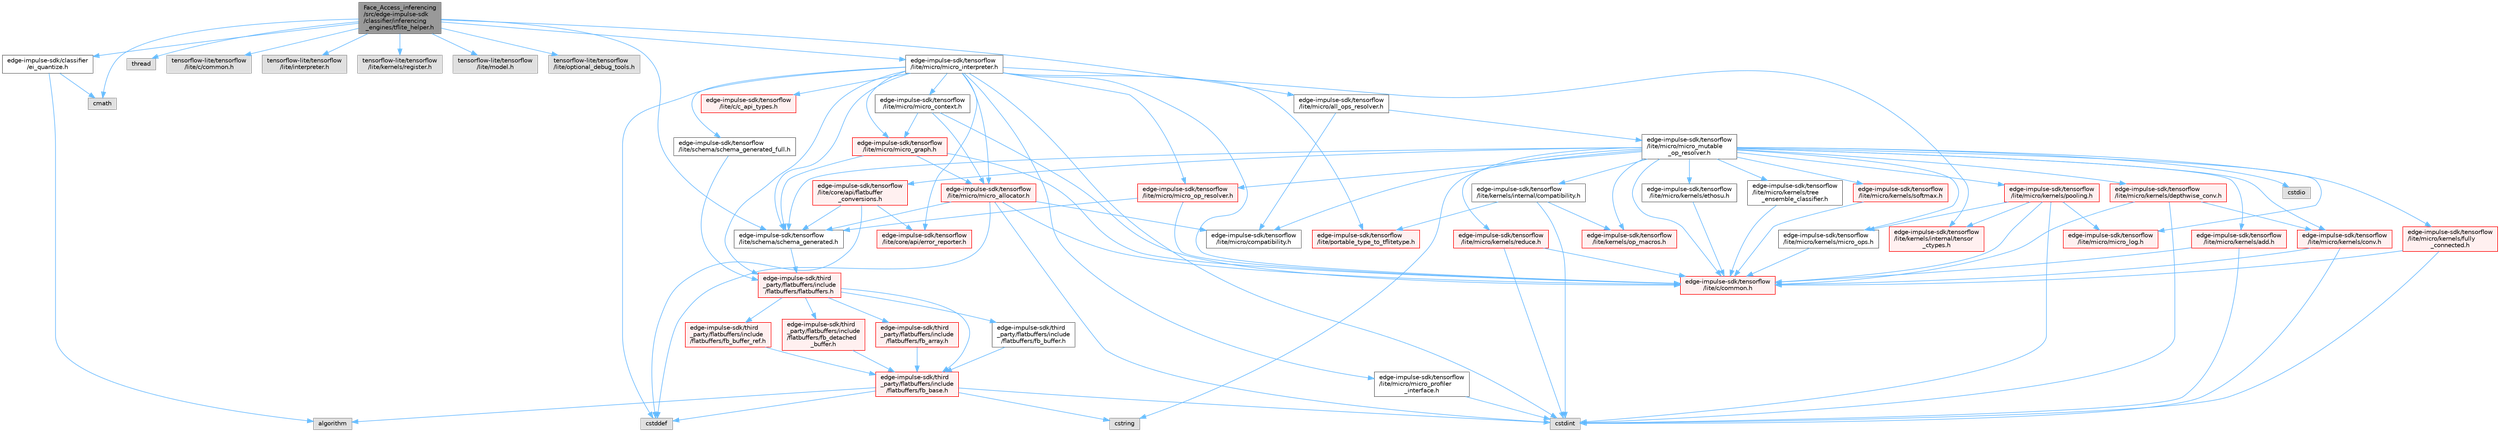 digraph "Face_Access_inferencing/src/edge-impulse-sdk/classifier/inferencing_engines/tflite_helper.h"
{
 // LATEX_PDF_SIZE
  bgcolor="transparent";
  edge [fontname=Helvetica,fontsize=10,labelfontname=Helvetica,labelfontsize=10];
  node [fontname=Helvetica,fontsize=10,shape=box,height=0.2,width=0.4];
  Node1 [id="Node000001",label="Face_Access_inferencing\l/src/edge-impulse-sdk\l/classifier/inferencing\l_engines/tflite_helper.h",height=0.2,width=0.4,color="gray40", fillcolor="grey60", style="filled", fontcolor="black",tooltip=" "];
  Node1 -> Node2 [id="edge106_Node000001_Node000002",color="steelblue1",style="solid",tooltip=" "];
  Node2 [id="Node000002",label="edge-impulse-sdk/classifier\l/ei_quantize.h",height=0.2,width=0.4,color="grey40", fillcolor="white", style="filled",URL="$ei__quantize_8h.html",tooltip=" "];
  Node2 -> Node3 [id="edge107_Node000002_Node000003",color="steelblue1",style="solid",tooltip=" "];
  Node3 [id="Node000003",label="algorithm",height=0.2,width=0.4,color="grey60", fillcolor="#E0E0E0", style="filled",tooltip=" "];
  Node2 -> Node4 [id="edge108_Node000002_Node000004",color="steelblue1",style="solid",tooltip=" "];
  Node4 [id="Node000004",label="cmath",height=0.2,width=0.4,color="grey60", fillcolor="#E0E0E0", style="filled",tooltip=" "];
  Node1 -> Node5 [id="edge109_Node000001_Node000005",color="steelblue1",style="solid",tooltip=" "];
  Node5 [id="Node000005",label="thread",height=0.2,width=0.4,color="grey60", fillcolor="#E0E0E0", style="filled",tooltip=" "];
  Node1 -> Node6 [id="edge110_Node000001_Node000006",color="steelblue1",style="solid",tooltip=" "];
  Node6 [id="Node000006",label="tensorflow-lite/tensorflow\l/lite/c/common.h",height=0.2,width=0.4,color="grey60", fillcolor="#E0E0E0", style="filled",tooltip=" "];
  Node1 -> Node7 [id="edge111_Node000001_Node000007",color="steelblue1",style="solid",tooltip=" "];
  Node7 [id="Node000007",label="tensorflow-lite/tensorflow\l/lite/interpreter.h",height=0.2,width=0.4,color="grey60", fillcolor="#E0E0E0", style="filled",tooltip=" "];
  Node1 -> Node8 [id="edge112_Node000001_Node000008",color="steelblue1",style="solid",tooltip=" "];
  Node8 [id="Node000008",label="tensorflow-lite/tensorflow\l/lite/kernels/register.h",height=0.2,width=0.4,color="grey60", fillcolor="#E0E0E0", style="filled",tooltip=" "];
  Node1 -> Node9 [id="edge113_Node000001_Node000009",color="steelblue1",style="solid",tooltip=" "];
  Node9 [id="Node000009",label="tensorflow-lite/tensorflow\l/lite/model.h",height=0.2,width=0.4,color="grey60", fillcolor="#E0E0E0", style="filled",tooltip=" "];
  Node1 -> Node10 [id="edge114_Node000001_Node000010",color="steelblue1",style="solid",tooltip=" "];
  Node10 [id="Node000010",label="tensorflow-lite/tensorflow\l/lite/optional_debug_tools.h",height=0.2,width=0.4,color="grey60", fillcolor="#E0E0E0", style="filled",tooltip=" "];
  Node1 -> Node4 [id="edge115_Node000001_Node000004",color="steelblue1",style="solid",tooltip=" "];
  Node1 -> Node11 [id="edge116_Node000001_Node000011",color="steelblue1",style="solid",tooltip=" "];
  Node11 [id="Node000011",label="edge-impulse-sdk/tensorflow\l/lite/micro/all_ops_resolver.h",height=0.2,width=0.4,color="grey40", fillcolor="white", style="filled",URL="$_face___access__inferencing_2src_2edge-impulse-sdk_2tensorflow_2lite_2micro_2all__ops__resolver_8h.html",tooltip=" "];
  Node11 -> Node12 [id="edge117_Node000011_Node000012",color="steelblue1",style="solid",tooltip=" "];
  Node12 [id="Node000012",label="edge-impulse-sdk/tensorflow\l/lite/micro/compatibility.h",height=0.2,width=0.4,color="grey40", fillcolor="white", style="filled",URL="$_face___access__inferencing_2src_2edge-impulse-sdk_2tensorflow_2lite_2micro_2compatibility_8h.html",tooltip=" "];
  Node11 -> Node13 [id="edge118_Node000011_Node000013",color="steelblue1",style="solid",tooltip=" "];
  Node13 [id="Node000013",label="edge-impulse-sdk/tensorflow\l/lite/micro/micro_mutable\l_op_resolver.h",height=0.2,width=0.4,color="grey40", fillcolor="white", style="filled",URL="$_face___access__inferencing_2src_2edge-impulse-sdk_2tensorflow_2lite_2micro_2micro__mutable__op__resolver_8h.html",tooltip=" "];
  Node13 -> Node14 [id="edge119_Node000013_Node000014",color="steelblue1",style="solid",tooltip=" "];
  Node14 [id="Node000014",label="cstdio",height=0.2,width=0.4,color="grey60", fillcolor="#E0E0E0", style="filled",tooltip=" "];
  Node13 -> Node15 [id="edge120_Node000013_Node000015",color="steelblue1",style="solid",tooltip=" "];
  Node15 [id="Node000015",label="cstring",height=0.2,width=0.4,color="grey60", fillcolor="#E0E0E0", style="filled",tooltip=" "];
  Node13 -> Node16 [id="edge121_Node000013_Node000016",color="steelblue1",style="solid",tooltip=" "];
  Node16 [id="Node000016",label="edge-impulse-sdk/tensorflow\l/lite/c/common.h",height=0.2,width=0.4,color="red", fillcolor="#FFF0F0", style="filled",URL="$_face___access__inferencing_2src_2edge-impulse-sdk_2tensorflow_2lite_2c_2common_8h.html",tooltip=" "];
  Node13 -> Node23 [id="edge122_Node000013_Node000023",color="steelblue1",style="solid",tooltip=" "];
  Node23 [id="Node000023",label="edge-impulse-sdk/tensorflow\l/lite/core/api/flatbuffer\l_conversions.h",height=0.2,width=0.4,color="red", fillcolor="#FFF0F0", style="filled",URL="$_face___access__inferencing_2src_2edge-impulse-sdk_2tensorflow_2lite_2core_2api_2flatbuffer__conversions_8h.html",tooltip=" "];
  Node23 -> Node24 [id="edge123_Node000023_Node000024",color="steelblue1",style="solid",tooltip=" "];
  Node24 [id="Node000024",label="cstddef",height=0.2,width=0.4,color="grey60", fillcolor="#E0E0E0", style="filled",tooltip=" "];
  Node23 -> Node27 [id="edge124_Node000023_Node000027",color="steelblue1",style="solid",tooltip=" "];
  Node27 [id="Node000027",label="edge-impulse-sdk/tensorflow\l/lite/core/api/error_reporter.h",height=0.2,width=0.4,color="red", fillcolor="#FFF0F0", style="filled",URL="$_face___access__inferencing_2src_2edge-impulse-sdk_2tensorflow_2lite_2core_2api_2error__reporter_8h.html",tooltip=" "];
  Node23 -> Node29 [id="edge125_Node000023_Node000029",color="steelblue1",style="solid",tooltip=" "];
  Node29 [id="Node000029",label="edge-impulse-sdk/tensorflow\l/lite/schema/schema_generated.h",height=0.2,width=0.4,color="grey40", fillcolor="white", style="filled",URL="$_face___access__inferencing_2src_2edge-impulse-sdk_2tensorflow_2lite_2schema_2schema__generated_8h.html",tooltip=" "];
  Node29 -> Node30 [id="edge126_Node000029_Node000030",color="steelblue1",style="solid",tooltip=" "];
  Node30 [id="Node000030",label="edge-impulse-sdk/third\l_party/flatbuffers/include\l/flatbuffers/flatbuffers.h",height=0.2,width=0.4,color="red", fillcolor="#FFF0F0", style="filled",URL="$_face___access__inferencing_2src_2edge-impulse-sdk_2third__party_2flatbuffers_2include_2flatbuffers_2flatbuffers_8h.html",tooltip=" "];
  Node30 -> Node31 [id="edge127_Node000030_Node000031",color="steelblue1",style="solid",tooltip=" "];
  Node31 [id="Node000031",label="edge-impulse-sdk/third\l_party/flatbuffers/include\l/flatbuffers/fb_array.h",height=0.2,width=0.4,color="red", fillcolor="#FFF0F0", style="filled",URL="$fb__array_8h.html",tooltip=" "];
  Node31 -> Node32 [id="edge128_Node000031_Node000032",color="steelblue1",style="solid",tooltip=" "];
  Node32 [id="Node000032",label="edge-impulse-sdk/third\l_party/flatbuffers/include\l/flatbuffers/fb_base.h",height=0.2,width=0.4,color="red", fillcolor="#FFF0F0", style="filled",URL="$fb__base_8h.html",tooltip=" "];
  Node32 -> Node34 [id="edge129_Node000032_Node000034",color="steelblue1",style="solid",tooltip=" "];
  Node34 [id="Node000034",label="cstdint",height=0.2,width=0.4,color="grey60", fillcolor="#E0E0E0", style="filled",tooltip=" "];
  Node32 -> Node24 [id="edge130_Node000032_Node000024",color="steelblue1",style="solid",tooltip=" "];
  Node32 -> Node15 [id="edge131_Node000032_Node000015",color="steelblue1",style="solid",tooltip=" "];
  Node32 -> Node3 [id="edge132_Node000032_Node000003",color="steelblue1",style="solid",tooltip=" "];
  Node30 -> Node32 [id="edge133_Node000030_Node000032",color="steelblue1",style="solid",tooltip=" "];
  Node30 -> Node45 [id="edge134_Node000030_Node000045",color="steelblue1",style="solid",tooltip=" "];
  Node45 [id="Node000045",label="edge-impulse-sdk/third\l_party/flatbuffers/include\l/flatbuffers/fb_buffer.h",height=0.2,width=0.4,color="grey40", fillcolor="white", style="filled",URL="$fb__buffer_8h.html",tooltip=" "];
  Node45 -> Node32 [id="edge135_Node000045_Node000032",color="steelblue1",style="solid",tooltip=" "];
  Node30 -> Node46 [id="edge136_Node000030_Node000046",color="steelblue1",style="solid",tooltip=" "];
  Node46 [id="Node000046",label="edge-impulse-sdk/third\l_party/flatbuffers/include\l/flatbuffers/fb_buffer_ref.h",height=0.2,width=0.4,color="red", fillcolor="#FFF0F0", style="filled",URL="$fb__buffer__ref_8h.html",tooltip=" "];
  Node46 -> Node32 [id="edge137_Node000046_Node000032",color="steelblue1",style="solid",tooltip=" "];
  Node30 -> Node48 [id="edge138_Node000030_Node000048",color="steelblue1",style="solid",tooltip=" "];
  Node48 [id="Node000048",label="edge-impulse-sdk/third\l_party/flatbuffers/include\l/flatbuffers/fb_detached\l_buffer.h",height=0.2,width=0.4,color="red", fillcolor="#FFF0F0", style="filled",URL="$fb__detached__buffer_8h.html",tooltip=" "];
  Node48 -> Node32 [id="edge139_Node000048_Node000032",color="steelblue1",style="solid",tooltip=" "];
  Node13 -> Node58 [id="edge140_Node000013_Node000058",color="steelblue1",style="solid",tooltip=" "];
  Node58 [id="Node000058",label="edge-impulse-sdk/tensorflow\l/lite/kernels/internal/compatibility.h",height=0.2,width=0.4,color="grey40", fillcolor="white", style="filled",URL="$_face___access__inferencing_2src_2edge-impulse-sdk_2tensorflow_2lite_2kernels_2internal_2compatibility_8h.html",tooltip=" "];
  Node58 -> Node34 [id="edge141_Node000058_Node000034",color="steelblue1",style="solid",tooltip=" "];
  Node58 -> Node59 [id="edge142_Node000058_Node000059",color="steelblue1",style="solid",tooltip=" "];
  Node59 [id="Node000059",label="edge-impulse-sdk/tensorflow\l/lite/portable_type_to_tflitetype.h",height=0.2,width=0.4,color="red", fillcolor="#FFF0F0", style="filled",URL="$_face___access__inferencing_2src_2edge-impulse-sdk_2tensorflow_2lite_2portable__type__to__tflitetype_8h.html",tooltip=" "];
  Node58 -> Node60 [id="edge143_Node000058_Node000060",color="steelblue1",style="solid",tooltip=" "];
  Node60 [id="Node000060",label="edge-impulse-sdk/tensorflow\l/lite/kernels/op_macros.h",height=0.2,width=0.4,color="red", fillcolor="#FFF0F0", style="filled",URL="$_face___access__inferencing_2src_2edge-impulse-sdk_2tensorflow_2lite_2kernels_2op__macros_8h.html",tooltip=" "];
  Node13 -> Node60 [id="edge144_Node000013_Node000060",color="steelblue1",style="solid",tooltip=" "];
  Node13 -> Node12 [id="edge145_Node000013_Node000012",color="steelblue1",style="solid",tooltip=" "];
  Node13 -> Node62 [id="edge146_Node000013_Node000062",color="steelblue1",style="solid",tooltip=" "];
  Node62 [id="Node000062",label="edge-impulse-sdk/tensorflow\l/lite/micro/kernels/add.h",height=0.2,width=0.4,color="red", fillcolor="#FFF0F0", style="filled",URL="$_face___access__inferencing_2src_2edge-impulse-sdk_2tensorflow_2lite_2micro_2kernels_2add_8h.html",tooltip=" "];
  Node62 -> Node34 [id="edge147_Node000062_Node000034",color="steelblue1",style="solid",tooltip=" "];
  Node62 -> Node16 [id="edge148_Node000062_Node000016",color="steelblue1",style="solid",tooltip=" "];
  Node13 -> Node65 [id="edge149_Node000013_Node000065",color="steelblue1",style="solid",tooltip=" "];
  Node65 [id="Node000065",label="edge-impulse-sdk/tensorflow\l/lite/micro/kernels/conv.h",height=0.2,width=0.4,color="red", fillcolor="#FFF0F0", style="filled",URL="$_face___access__inferencing_2src_2edge-impulse-sdk_2tensorflow_2lite_2micro_2kernels_2conv_8h.html",tooltip=" "];
  Node65 -> Node34 [id="edge150_Node000065_Node000034",color="steelblue1",style="solid",tooltip=" "];
  Node65 -> Node16 [id="edge151_Node000065_Node000016",color="steelblue1",style="solid",tooltip=" "];
  Node13 -> Node68 [id="edge152_Node000013_Node000068",color="steelblue1",style="solid",tooltip=" "];
  Node68 [id="Node000068",label="edge-impulse-sdk/tensorflow\l/lite/micro/kernels/depthwise_conv.h",height=0.2,width=0.4,color="red", fillcolor="#FFF0F0", style="filled",URL="$_face___access__inferencing_2src_2edge-impulse-sdk_2tensorflow_2lite_2micro_2kernels_2depthwise__conv_8h.html",tooltip=" "];
  Node68 -> Node34 [id="edge153_Node000068_Node000034",color="steelblue1",style="solid",tooltip=" "];
  Node68 -> Node16 [id="edge154_Node000068_Node000016",color="steelblue1",style="solid",tooltip=" "];
  Node68 -> Node65 [id="edge155_Node000068_Node000065",color="steelblue1",style="solid",tooltip=" "];
  Node13 -> Node69 [id="edge156_Node000013_Node000069",color="steelblue1",style="solid",tooltip=" "];
  Node69 [id="Node000069",label="edge-impulse-sdk/tensorflow\l/lite/micro/kernels/ethosu.h",height=0.2,width=0.4,color="grey40", fillcolor="white", style="filled",URL="$_face___access__inferencing_2src_2edge-impulse-sdk_2tensorflow_2lite_2micro_2kernels_2ethosu_8h.html",tooltip=" "];
  Node69 -> Node16 [id="edge157_Node000069_Node000016",color="steelblue1",style="solid",tooltip=" "];
  Node13 -> Node70 [id="edge158_Node000013_Node000070",color="steelblue1",style="solid",tooltip=" "];
  Node70 [id="Node000070",label="edge-impulse-sdk/tensorflow\l/lite/micro/kernels/tree\l_ensemble_classifier.h",height=0.2,width=0.4,color="grey40", fillcolor="white", style="filled",URL="$micro_2kernels_2tree__ensemble__classifier_8h.html",tooltip=" "];
  Node70 -> Node16 [id="edge159_Node000070_Node000016",color="steelblue1",style="solid",tooltip=" "];
  Node13 -> Node71 [id="edge160_Node000013_Node000071",color="steelblue1",style="solid",tooltip=" "];
  Node71 [id="Node000071",label="edge-impulse-sdk/tensorflow\l/lite/micro/kernels/fully\l_connected.h",height=0.2,width=0.4,color="red", fillcolor="#FFF0F0", style="filled",URL="$_face___access__inferencing_2src_2edge-impulse-sdk_2tensorflow_2lite_2micro_2kernels_2fully__connected_8h.html",tooltip=" "];
  Node71 -> Node34 [id="edge161_Node000071_Node000034",color="steelblue1",style="solid",tooltip=" "];
  Node71 -> Node16 [id="edge162_Node000071_Node000016",color="steelblue1",style="solid",tooltip=" "];
  Node13 -> Node72 [id="edge163_Node000013_Node000072",color="steelblue1",style="solid",tooltip=" "];
  Node72 [id="Node000072",label="edge-impulse-sdk/tensorflow\l/lite/micro/kernels/micro_ops.h",height=0.2,width=0.4,color="grey40", fillcolor="white", style="filled",URL="$_face___access__inferencing_2src_2edge-impulse-sdk_2tensorflow_2lite_2micro_2kernels_2micro__ops_8h.html",tooltip=" "];
  Node72 -> Node16 [id="edge164_Node000072_Node000016",color="steelblue1",style="solid",tooltip=" "];
  Node13 -> Node73 [id="edge165_Node000013_Node000073",color="steelblue1",style="solid",tooltip=" "];
  Node73 [id="Node000073",label="edge-impulse-sdk/tensorflow\l/lite/micro/kernels/pooling.h",height=0.2,width=0.4,color="red", fillcolor="#FFF0F0", style="filled",URL="$_face___access__inferencing_2src_2edge-impulse-sdk_2tensorflow_2lite_2micro_2kernels_2pooling_8h.html",tooltip=" "];
  Node73 -> Node34 [id="edge166_Node000073_Node000034",color="steelblue1",style="solid",tooltip=" "];
  Node73 -> Node16 [id="edge167_Node000073_Node000016",color="steelblue1",style="solid",tooltip=" "];
  Node73 -> Node83 [id="edge168_Node000073_Node000083",color="steelblue1",style="solid",tooltip=" "];
  Node83 [id="Node000083",label="edge-impulse-sdk/tensorflow\l/lite/kernels/internal/tensor\l_ctypes.h",height=0.2,width=0.4,color="red", fillcolor="#FFF0F0", style="filled",URL="$_face___access__inferencing_2src_2edge-impulse-sdk_2tensorflow_2lite_2kernels_2internal_2tensor__ctypes_8h.html",tooltip=" "];
  Node73 -> Node72 [id="edge169_Node000073_Node000072",color="steelblue1",style="solid",tooltip=" "];
  Node73 -> Node104 [id="edge170_Node000073_Node000104",color="steelblue1",style="solid",tooltip=" "];
  Node104 [id="Node000104",label="edge-impulse-sdk/tensorflow\l/lite/micro/micro_log.h",height=0.2,width=0.4,color="red", fillcolor="#FFF0F0", style="filled",URL="$_face___access__inferencing_2src_2edge-impulse-sdk_2tensorflow_2lite_2micro_2micro__log_8h.html",tooltip=" "];
  Node13 -> Node105 [id="edge171_Node000013_Node000105",color="steelblue1",style="solid",tooltip=" "];
  Node105 [id="Node000105",label="edge-impulse-sdk/tensorflow\l/lite/micro/kernels/reduce.h",height=0.2,width=0.4,color="red", fillcolor="#FFF0F0", style="filled",URL="$_face___access__inferencing_2src_2edge-impulse-sdk_2tensorflow_2lite_2micro_2kernels_2reduce_8h.html",tooltip=" "];
  Node105 -> Node34 [id="edge172_Node000105_Node000034",color="steelblue1",style="solid",tooltip=" "];
  Node105 -> Node16 [id="edge173_Node000105_Node000016",color="steelblue1",style="solid",tooltip=" "];
  Node13 -> Node107 [id="edge174_Node000013_Node000107",color="steelblue1",style="solid",tooltip=" "];
  Node107 [id="Node000107",label="edge-impulse-sdk/tensorflow\l/lite/micro/kernels/softmax.h",height=0.2,width=0.4,color="red", fillcolor="#FFF0F0", style="filled",URL="$_face___access__inferencing_2src_2edge-impulse-sdk_2tensorflow_2lite_2micro_2kernels_2softmax_8h.html",tooltip=" "];
  Node107 -> Node16 [id="edge175_Node000107_Node000016",color="steelblue1",style="solid",tooltip=" "];
  Node13 -> Node104 [id="edge176_Node000013_Node000104",color="steelblue1",style="solid",tooltip=" "];
  Node13 -> Node111 [id="edge177_Node000013_Node000111",color="steelblue1",style="solid",tooltip=" "];
  Node111 [id="Node000111",label="edge-impulse-sdk/tensorflow\l/lite/micro/micro_op_resolver.h",height=0.2,width=0.4,color="red", fillcolor="#FFF0F0", style="filled",URL="$_face___access__inferencing_2src_2edge-impulse-sdk_2tensorflow_2lite_2micro_2micro__op__resolver_8h.html",tooltip=" "];
  Node111 -> Node16 [id="edge178_Node000111_Node000016",color="steelblue1",style="solid",tooltip=" "];
  Node111 -> Node29 [id="edge179_Node000111_Node000029",color="steelblue1",style="solid",tooltip=" "];
  Node13 -> Node29 [id="edge180_Node000013_Node000029",color="steelblue1",style="solid",tooltip=" "];
  Node1 -> Node114 [id="edge181_Node000001_Node000114",color="steelblue1",style="solid",tooltip=" "];
  Node114 [id="Node000114",label="edge-impulse-sdk/tensorflow\l/lite/micro/micro_interpreter.h",height=0.2,width=0.4,color="grey40", fillcolor="white", style="filled",URL="$_face___access__inferencing_2src_2edge-impulse-sdk_2tensorflow_2lite_2micro_2micro__interpreter_8h.html",tooltip=" "];
  Node114 -> Node24 [id="edge182_Node000114_Node000024",color="steelblue1",style="solid",tooltip=" "];
  Node114 -> Node34 [id="edge183_Node000114_Node000034",color="steelblue1",style="solid",tooltip=" "];
  Node114 -> Node30 [id="edge184_Node000114_Node000030",color="steelblue1",style="solid",tooltip=" "];
  Node114 -> Node91 [id="edge185_Node000114_Node000091",color="steelblue1",style="solid",tooltip=" "];
  Node91 [id="Node000091",label="edge-impulse-sdk/tensorflow\l/lite/c/c_api_types.h",height=0.2,width=0.4,color="red", fillcolor="#FFF0F0", style="filled",URL="$_face___access__inferencing_2src_2edge-impulse-sdk_2tensorflow_2lite_2c_2c__api__types_8h.html",tooltip=" "];
  Node114 -> Node16 [id="edge186_Node000114_Node000016",color="steelblue1",style="solid",tooltip=" "];
  Node114 -> Node27 [id="edge187_Node000114_Node000027",color="steelblue1",style="solid",tooltip=" "];
  Node114 -> Node83 [id="edge188_Node000114_Node000083",color="steelblue1",style="solid",tooltip=" "];
  Node114 -> Node88 [id="edge189_Node000114_Node000088",color="steelblue1",style="solid",tooltip=" "];
  Node88 [id="Node000088",label="edge-impulse-sdk/tensorflow\l/lite/micro/micro_allocator.h",height=0.2,width=0.4,color="red", fillcolor="#FFF0F0", style="filled",URL="$_face___access__inferencing_2src_2edge-impulse-sdk_2tensorflow_2lite_2micro_2micro__allocator_8h.html",tooltip=" "];
  Node88 -> Node24 [id="edge190_Node000088_Node000024",color="steelblue1",style="solid",tooltip=" "];
  Node88 -> Node34 [id="edge191_Node000088_Node000034",color="steelblue1",style="solid",tooltip=" "];
  Node88 -> Node16 [id="edge192_Node000088_Node000016",color="steelblue1",style="solid",tooltip=" "];
  Node88 -> Node12 [id="edge193_Node000088_Node000012",color="steelblue1",style="solid",tooltip=" "];
  Node88 -> Node29 [id="edge194_Node000088_Node000029",color="steelblue1",style="solid",tooltip=" "];
  Node114 -> Node87 [id="edge195_Node000114_Node000087",color="steelblue1",style="solid",tooltip=" "];
  Node87 [id="Node000087",label="edge-impulse-sdk/tensorflow\l/lite/micro/micro_context.h",height=0.2,width=0.4,color="grey40", fillcolor="white", style="filled",URL="$_face___access__inferencing_2src_2edge-impulse-sdk_2tensorflow_2lite_2micro_2micro__context_8h.html",tooltip=" "];
  Node87 -> Node16 [id="edge196_Node000087_Node000016",color="steelblue1",style="solid",tooltip=" "];
  Node87 -> Node88 [id="edge197_Node000087_Node000088",color="steelblue1",style="solid",tooltip=" "];
  Node87 -> Node102 [id="edge198_Node000087_Node000102",color="steelblue1",style="solid",tooltip=" "];
  Node102 [id="Node000102",label="edge-impulse-sdk/tensorflow\l/lite/micro/micro_graph.h",height=0.2,width=0.4,color="red", fillcolor="#FFF0F0", style="filled",URL="$_face___access__inferencing_2src_2edge-impulse-sdk_2tensorflow_2lite_2micro_2micro__graph_8h.html",tooltip=" "];
  Node102 -> Node16 [id="edge199_Node000102_Node000016",color="steelblue1",style="solid",tooltip=" "];
  Node102 -> Node88 [id="edge200_Node000102_Node000088",color="steelblue1",style="solid",tooltip=" "];
  Node102 -> Node29 [id="edge201_Node000102_Node000029",color="steelblue1",style="solid",tooltip=" "];
  Node114 -> Node102 [id="edge202_Node000114_Node000102",color="steelblue1",style="solid",tooltip=" "];
  Node114 -> Node111 [id="edge203_Node000114_Node000111",color="steelblue1",style="solid",tooltip=" "];
  Node114 -> Node115 [id="edge204_Node000114_Node000115",color="steelblue1",style="solid",tooltip=" "];
  Node115 [id="Node000115",label="edge-impulse-sdk/tensorflow\l/lite/micro/micro_profiler\l_interface.h",height=0.2,width=0.4,color="grey40", fillcolor="white", style="filled",URL="$_face___access__inferencing_2src_2edge-impulse-sdk_2tensorflow_2lite_2micro_2micro__profiler__interface_8h.html",tooltip=" "];
  Node115 -> Node34 [id="edge205_Node000115_Node000034",color="steelblue1",style="solid",tooltip=" "];
  Node114 -> Node59 [id="edge206_Node000114_Node000059",color="steelblue1",style="solid",tooltip=" "];
  Node114 -> Node29 [id="edge207_Node000114_Node000029",color="steelblue1",style="solid",tooltip=" "];
  Node114 -> Node116 [id="edge208_Node000114_Node000116",color="steelblue1",style="solid",tooltip=" "];
  Node116 [id="Node000116",label="edge-impulse-sdk/tensorflow\l/lite/schema/schema_generated_full.h",height=0.2,width=0.4,color="grey40", fillcolor="white", style="filled",URL="$schema__generated__full_8h.html",tooltip=" "];
  Node116 -> Node30 [id="edge209_Node000116_Node000030",color="steelblue1",style="solid",tooltip=" "];
  Node1 -> Node29 [id="edge210_Node000001_Node000029",color="steelblue1",style="solid",tooltip=" "];
}
